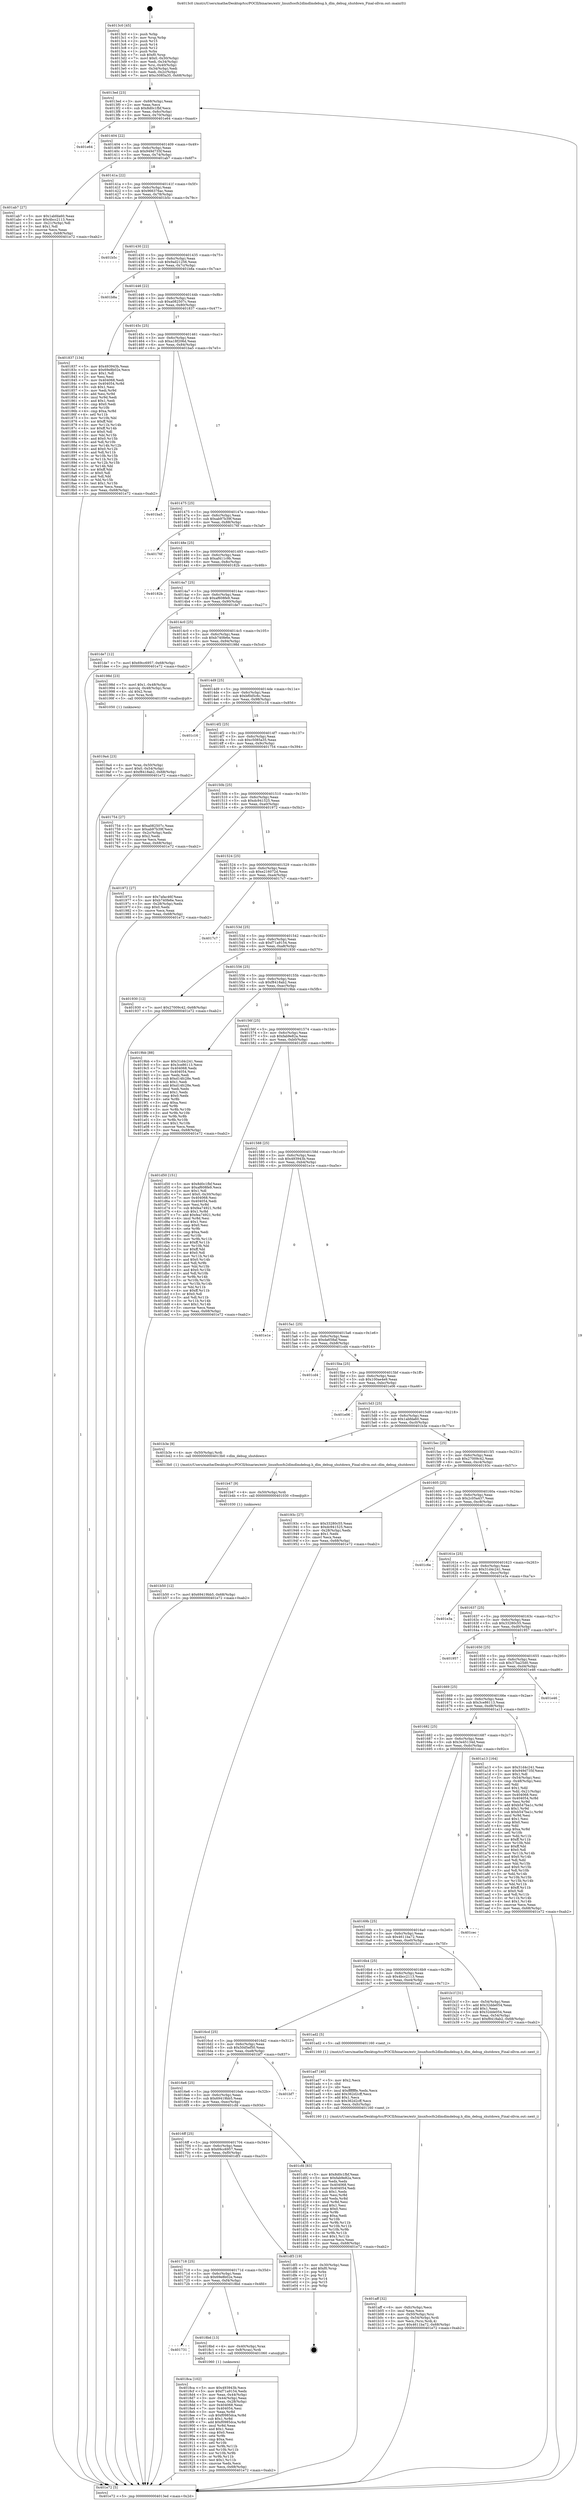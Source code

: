 digraph "0x4013c0" {
  label = "0x4013c0 (/mnt/c/Users/mathe/Desktop/tcc/POCII/binaries/extr_linuxfsocfs2dlmdlmdebug.h_dlm_debug_shutdown_Final-ollvm.out::main(0))"
  labelloc = "t"
  node[shape=record]

  Entry [label="",width=0.3,height=0.3,shape=circle,fillcolor=black,style=filled]
  "0x4013ed" [label="{
     0x4013ed [23]\l
     | [instrs]\l
     &nbsp;&nbsp;0x4013ed \<+3\>: mov -0x68(%rbp),%eax\l
     &nbsp;&nbsp;0x4013f0 \<+2\>: mov %eax,%ecx\l
     &nbsp;&nbsp;0x4013f2 \<+6\>: sub $0x8d0c1fbf,%ecx\l
     &nbsp;&nbsp;0x4013f8 \<+3\>: mov %eax,-0x6c(%rbp)\l
     &nbsp;&nbsp;0x4013fb \<+3\>: mov %ecx,-0x70(%rbp)\l
     &nbsp;&nbsp;0x4013fe \<+6\>: je 0000000000401e64 \<main+0xaa4\>\l
  }"]
  "0x401e64" [label="{
     0x401e64\l
  }", style=dashed]
  "0x401404" [label="{
     0x401404 [22]\l
     | [instrs]\l
     &nbsp;&nbsp;0x401404 \<+5\>: jmp 0000000000401409 \<main+0x49\>\l
     &nbsp;&nbsp;0x401409 \<+3\>: mov -0x6c(%rbp),%eax\l
     &nbsp;&nbsp;0x40140c \<+5\>: sub $0x949d735f,%eax\l
     &nbsp;&nbsp;0x401411 \<+3\>: mov %eax,-0x74(%rbp)\l
     &nbsp;&nbsp;0x401414 \<+6\>: je 0000000000401ab7 \<main+0x6f7\>\l
  }"]
  Exit [label="",width=0.3,height=0.3,shape=circle,fillcolor=black,style=filled,peripheries=2]
  "0x401ab7" [label="{
     0x401ab7 [27]\l
     | [instrs]\l
     &nbsp;&nbsp;0x401ab7 \<+5\>: mov $0x1abfda60,%eax\l
     &nbsp;&nbsp;0x401abc \<+5\>: mov $0x4bcc2113,%ecx\l
     &nbsp;&nbsp;0x401ac1 \<+3\>: mov -0x21(%rbp),%dl\l
     &nbsp;&nbsp;0x401ac4 \<+3\>: test $0x1,%dl\l
     &nbsp;&nbsp;0x401ac7 \<+3\>: cmovne %ecx,%eax\l
     &nbsp;&nbsp;0x401aca \<+3\>: mov %eax,-0x68(%rbp)\l
     &nbsp;&nbsp;0x401acd \<+5\>: jmp 0000000000401e72 \<main+0xab2\>\l
  }"]
  "0x40141a" [label="{
     0x40141a [22]\l
     | [instrs]\l
     &nbsp;&nbsp;0x40141a \<+5\>: jmp 000000000040141f \<main+0x5f\>\l
     &nbsp;&nbsp;0x40141f \<+3\>: mov -0x6c(%rbp),%eax\l
     &nbsp;&nbsp;0x401422 \<+5\>: sub $0x966376ac,%eax\l
     &nbsp;&nbsp;0x401427 \<+3\>: mov %eax,-0x78(%rbp)\l
     &nbsp;&nbsp;0x40142a \<+6\>: je 0000000000401b5c \<main+0x79c\>\l
  }"]
  "0x401b50" [label="{
     0x401b50 [12]\l
     | [instrs]\l
     &nbsp;&nbsp;0x401b50 \<+7\>: movl $0x69419bb5,-0x68(%rbp)\l
     &nbsp;&nbsp;0x401b57 \<+5\>: jmp 0000000000401e72 \<main+0xab2\>\l
  }"]
  "0x401b5c" [label="{
     0x401b5c\l
  }", style=dashed]
  "0x401430" [label="{
     0x401430 [22]\l
     | [instrs]\l
     &nbsp;&nbsp;0x401430 \<+5\>: jmp 0000000000401435 \<main+0x75\>\l
     &nbsp;&nbsp;0x401435 \<+3\>: mov -0x6c(%rbp),%eax\l
     &nbsp;&nbsp;0x401438 \<+5\>: sub $0x9ad21256,%eax\l
     &nbsp;&nbsp;0x40143d \<+3\>: mov %eax,-0x7c(%rbp)\l
     &nbsp;&nbsp;0x401440 \<+6\>: je 0000000000401b8a \<main+0x7ca\>\l
  }"]
  "0x401b47" [label="{
     0x401b47 [9]\l
     | [instrs]\l
     &nbsp;&nbsp;0x401b47 \<+4\>: mov -0x50(%rbp),%rdi\l
     &nbsp;&nbsp;0x401b4b \<+5\>: call 0000000000401030 \<free@plt\>\l
     | [calls]\l
     &nbsp;&nbsp;0x401030 \{1\} (unknown)\l
  }"]
  "0x401b8a" [label="{
     0x401b8a\l
  }", style=dashed]
  "0x401446" [label="{
     0x401446 [22]\l
     | [instrs]\l
     &nbsp;&nbsp;0x401446 \<+5\>: jmp 000000000040144b \<main+0x8b\>\l
     &nbsp;&nbsp;0x40144b \<+3\>: mov -0x6c(%rbp),%eax\l
     &nbsp;&nbsp;0x40144e \<+5\>: sub $0xa082507c,%eax\l
     &nbsp;&nbsp;0x401453 \<+3\>: mov %eax,-0x80(%rbp)\l
     &nbsp;&nbsp;0x401456 \<+6\>: je 0000000000401837 \<main+0x477\>\l
  }"]
  "0x401aff" [label="{
     0x401aff [32]\l
     | [instrs]\l
     &nbsp;&nbsp;0x401aff \<+6\>: mov -0xfc(%rbp),%ecx\l
     &nbsp;&nbsp;0x401b05 \<+3\>: imul %eax,%ecx\l
     &nbsp;&nbsp;0x401b08 \<+4\>: mov -0x50(%rbp),%rsi\l
     &nbsp;&nbsp;0x401b0c \<+4\>: movslq -0x54(%rbp),%rdi\l
     &nbsp;&nbsp;0x401b10 \<+3\>: mov %ecx,(%rsi,%rdi,4)\l
     &nbsp;&nbsp;0x401b13 \<+7\>: movl $0x4611ba72,-0x68(%rbp)\l
     &nbsp;&nbsp;0x401b1a \<+5\>: jmp 0000000000401e72 \<main+0xab2\>\l
  }"]
  "0x401837" [label="{
     0x401837 [134]\l
     | [instrs]\l
     &nbsp;&nbsp;0x401837 \<+5\>: mov $0x493943b,%eax\l
     &nbsp;&nbsp;0x40183c \<+5\>: mov $0x69e8b02e,%ecx\l
     &nbsp;&nbsp;0x401841 \<+2\>: mov $0x1,%dl\l
     &nbsp;&nbsp;0x401843 \<+2\>: xor %esi,%esi\l
     &nbsp;&nbsp;0x401845 \<+7\>: mov 0x404068,%edi\l
     &nbsp;&nbsp;0x40184c \<+8\>: mov 0x404054,%r8d\l
     &nbsp;&nbsp;0x401854 \<+3\>: sub $0x1,%esi\l
     &nbsp;&nbsp;0x401857 \<+3\>: mov %edi,%r9d\l
     &nbsp;&nbsp;0x40185a \<+3\>: add %esi,%r9d\l
     &nbsp;&nbsp;0x40185d \<+4\>: imul %r9d,%edi\l
     &nbsp;&nbsp;0x401861 \<+3\>: and $0x1,%edi\l
     &nbsp;&nbsp;0x401864 \<+3\>: cmp $0x0,%edi\l
     &nbsp;&nbsp;0x401867 \<+4\>: sete %r10b\l
     &nbsp;&nbsp;0x40186b \<+4\>: cmp $0xa,%r8d\l
     &nbsp;&nbsp;0x40186f \<+4\>: setl %r11b\l
     &nbsp;&nbsp;0x401873 \<+3\>: mov %r10b,%bl\l
     &nbsp;&nbsp;0x401876 \<+3\>: xor $0xff,%bl\l
     &nbsp;&nbsp;0x401879 \<+3\>: mov %r11b,%r14b\l
     &nbsp;&nbsp;0x40187c \<+4\>: xor $0xff,%r14b\l
     &nbsp;&nbsp;0x401880 \<+3\>: xor $0x0,%dl\l
     &nbsp;&nbsp;0x401883 \<+3\>: mov %bl,%r15b\l
     &nbsp;&nbsp;0x401886 \<+4\>: and $0x0,%r15b\l
     &nbsp;&nbsp;0x40188a \<+3\>: and %dl,%r10b\l
     &nbsp;&nbsp;0x40188d \<+3\>: mov %r14b,%r12b\l
     &nbsp;&nbsp;0x401890 \<+4\>: and $0x0,%r12b\l
     &nbsp;&nbsp;0x401894 \<+3\>: and %dl,%r11b\l
     &nbsp;&nbsp;0x401897 \<+3\>: or %r10b,%r15b\l
     &nbsp;&nbsp;0x40189a \<+3\>: or %r11b,%r12b\l
     &nbsp;&nbsp;0x40189d \<+3\>: xor %r12b,%r15b\l
     &nbsp;&nbsp;0x4018a0 \<+3\>: or %r14b,%bl\l
     &nbsp;&nbsp;0x4018a3 \<+3\>: xor $0xff,%bl\l
     &nbsp;&nbsp;0x4018a6 \<+3\>: or $0x0,%dl\l
     &nbsp;&nbsp;0x4018a9 \<+2\>: and %dl,%bl\l
     &nbsp;&nbsp;0x4018ab \<+3\>: or %bl,%r15b\l
     &nbsp;&nbsp;0x4018ae \<+4\>: test $0x1,%r15b\l
     &nbsp;&nbsp;0x4018b2 \<+3\>: cmovne %ecx,%eax\l
     &nbsp;&nbsp;0x4018b5 \<+3\>: mov %eax,-0x68(%rbp)\l
     &nbsp;&nbsp;0x4018b8 \<+5\>: jmp 0000000000401e72 \<main+0xab2\>\l
  }"]
  "0x40145c" [label="{
     0x40145c [25]\l
     | [instrs]\l
     &nbsp;&nbsp;0x40145c \<+5\>: jmp 0000000000401461 \<main+0xa1\>\l
     &nbsp;&nbsp;0x401461 \<+3\>: mov -0x6c(%rbp),%eax\l
     &nbsp;&nbsp;0x401464 \<+5\>: sub $0xa18f206d,%eax\l
     &nbsp;&nbsp;0x401469 \<+6\>: mov %eax,-0x84(%rbp)\l
     &nbsp;&nbsp;0x40146f \<+6\>: je 0000000000401ba5 \<main+0x7e5\>\l
  }"]
  "0x401ad7" [label="{
     0x401ad7 [40]\l
     | [instrs]\l
     &nbsp;&nbsp;0x401ad7 \<+5\>: mov $0x2,%ecx\l
     &nbsp;&nbsp;0x401adc \<+1\>: cltd\l
     &nbsp;&nbsp;0x401add \<+2\>: idiv %ecx\l
     &nbsp;&nbsp;0x401adf \<+6\>: imul $0xfffffffe,%edx,%ecx\l
     &nbsp;&nbsp;0x401ae5 \<+6\>: add $0x362d2cff,%ecx\l
     &nbsp;&nbsp;0x401aeb \<+3\>: add $0x1,%ecx\l
     &nbsp;&nbsp;0x401aee \<+6\>: sub $0x362d2cff,%ecx\l
     &nbsp;&nbsp;0x401af4 \<+6\>: mov %ecx,-0xfc(%rbp)\l
     &nbsp;&nbsp;0x401afa \<+5\>: call 0000000000401160 \<next_i\>\l
     | [calls]\l
     &nbsp;&nbsp;0x401160 \{1\} (/mnt/c/Users/mathe/Desktop/tcc/POCII/binaries/extr_linuxfsocfs2dlmdlmdebug.h_dlm_debug_shutdown_Final-ollvm.out::next_i)\l
  }"]
  "0x401ba5" [label="{
     0x401ba5\l
  }", style=dashed]
  "0x401475" [label="{
     0x401475 [25]\l
     | [instrs]\l
     &nbsp;&nbsp;0x401475 \<+5\>: jmp 000000000040147a \<main+0xba\>\l
     &nbsp;&nbsp;0x40147a \<+3\>: mov -0x6c(%rbp),%eax\l
     &nbsp;&nbsp;0x40147d \<+5\>: sub $0xab97b39f,%eax\l
     &nbsp;&nbsp;0x401482 \<+6\>: mov %eax,-0x88(%rbp)\l
     &nbsp;&nbsp;0x401488 \<+6\>: je 000000000040176f \<main+0x3af\>\l
  }"]
  "0x4019a4" [label="{
     0x4019a4 [23]\l
     | [instrs]\l
     &nbsp;&nbsp;0x4019a4 \<+4\>: mov %rax,-0x50(%rbp)\l
     &nbsp;&nbsp;0x4019a8 \<+7\>: movl $0x0,-0x54(%rbp)\l
     &nbsp;&nbsp;0x4019af \<+7\>: movl $0xf8418ab2,-0x68(%rbp)\l
     &nbsp;&nbsp;0x4019b6 \<+5\>: jmp 0000000000401e72 \<main+0xab2\>\l
  }"]
  "0x40176f" [label="{
     0x40176f\l
  }", style=dashed]
  "0x40148e" [label="{
     0x40148e [25]\l
     | [instrs]\l
     &nbsp;&nbsp;0x40148e \<+5\>: jmp 0000000000401493 \<main+0xd3\>\l
     &nbsp;&nbsp;0x401493 \<+3\>: mov -0x6c(%rbp),%eax\l
     &nbsp;&nbsp;0x401496 \<+5\>: sub $0xaf411c9b,%eax\l
     &nbsp;&nbsp;0x40149b \<+6\>: mov %eax,-0x8c(%rbp)\l
     &nbsp;&nbsp;0x4014a1 \<+6\>: je 000000000040182b \<main+0x46b\>\l
  }"]
  "0x4018ca" [label="{
     0x4018ca [102]\l
     | [instrs]\l
     &nbsp;&nbsp;0x4018ca \<+5\>: mov $0x493943b,%ecx\l
     &nbsp;&nbsp;0x4018cf \<+5\>: mov $0xf71a9154,%edx\l
     &nbsp;&nbsp;0x4018d4 \<+3\>: mov %eax,-0x44(%rbp)\l
     &nbsp;&nbsp;0x4018d7 \<+3\>: mov -0x44(%rbp),%eax\l
     &nbsp;&nbsp;0x4018da \<+3\>: mov %eax,-0x28(%rbp)\l
     &nbsp;&nbsp;0x4018dd \<+7\>: mov 0x404068,%eax\l
     &nbsp;&nbsp;0x4018e4 \<+7\>: mov 0x404054,%esi\l
     &nbsp;&nbsp;0x4018eb \<+3\>: mov %eax,%r8d\l
     &nbsp;&nbsp;0x4018ee \<+7\>: sub $0xf0985dca,%r8d\l
     &nbsp;&nbsp;0x4018f5 \<+4\>: sub $0x1,%r8d\l
     &nbsp;&nbsp;0x4018f9 \<+7\>: add $0xf0985dca,%r8d\l
     &nbsp;&nbsp;0x401900 \<+4\>: imul %r8d,%eax\l
     &nbsp;&nbsp;0x401904 \<+3\>: and $0x1,%eax\l
     &nbsp;&nbsp;0x401907 \<+3\>: cmp $0x0,%eax\l
     &nbsp;&nbsp;0x40190a \<+4\>: sete %r9b\l
     &nbsp;&nbsp;0x40190e \<+3\>: cmp $0xa,%esi\l
     &nbsp;&nbsp;0x401911 \<+4\>: setl %r10b\l
     &nbsp;&nbsp;0x401915 \<+3\>: mov %r9b,%r11b\l
     &nbsp;&nbsp;0x401918 \<+3\>: and %r10b,%r11b\l
     &nbsp;&nbsp;0x40191b \<+3\>: xor %r10b,%r9b\l
     &nbsp;&nbsp;0x40191e \<+3\>: or %r9b,%r11b\l
     &nbsp;&nbsp;0x401921 \<+4\>: test $0x1,%r11b\l
     &nbsp;&nbsp;0x401925 \<+3\>: cmovne %edx,%ecx\l
     &nbsp;&nbsp;0x401928 \<+3\>: mov %ecx,-0x68(%rbp)\l
     &nbsp;&nbsp;0x40192b \<+5\>: jmp 0000000000401e72 \<main+0xab2\>\l
  }"]
  "0x40182b" [label="{
     0x40182b\l
  }", style=dashed]
  "0x4014a7" [label="{
     0x4014a7 [25]\l
     | [instrs]\l
     &nbsp;&nbsp;0x4014a7 \<+5\>: jmp 00000000004014ac \<main+0xec\>\l
     &nbsp;&nbsp;0x4014ac \<+3\>: mov -0x6c(%rbp),%eax\l
     &nbsp;&nbsp;0x4014af \<+5\>: sub $0xaf608fe9,%eax\l
     &nbsp;&nbsp;0x4014b4 \<+6\>: mov %eax,-0x90(%rbp)\l
     &nbsp;&nbsp;0x4014ba \<+6\>: je 0000000000401de7 \<main+0xa27\>\l
  }"]
  "0x401731" [label="{
     0x401731\l
  }", style=dashed]
  "0x401de7" [label="{
     0x401de7 [12]\l
     | [instrs]\l
     &nbsp;&nbsp;0x401de7 \<+7\>: movl $0x69cc6957,-0x68(%rbp)\l
     &nbsp;&nbsp;0x401dee \<+5\>: jmp 0000000000401e72 \<main+0xab2\>\l
  }"]
  "0x4014c0" [label="{
     0x4014c0 [25]\l
     | [instrs]\l
     &nbsp;&nbsp;0x4014c0 \<+5\>: jmp 00000000004014c5 \<main+0x105\>\l
     &nbsp;&nbsp;0x4014c5 \<+3\>: mov -0x6c(%rbp),%eax\l
     &nbsp;&nbsp;0x4014c8 \<+5\>: sub $0xb740fe6e,%eax\l
     &nbsp;&nbsp;0x4014cd \<+6\>: mov %eax,-0x94(%rbp)\l
     &nbsp;&nbsp;0x4014d3 \<+6\>: je 000000000040198d \<main+0x5cd\>\l
  }"]
  "0x4018bd" [label="{
     0x4018bd [13]\l
     | [instrs]\l
     &nbsp;&nbsp;0x4018bd \<+4\>: mov -0x40(%rbp),%rax\l
     &nbsp;&nbsp;0x4018c1 \<+4\>: mov 0x8(%rax),%rdi\l
     &nbsp;&nbsp;0x4018c5 \<+5\>: call 0000000000401060 \<atoi@plt\>\l
     | [calls]\l
     &nbsp;&nbsp;0x401060 \{1\} (unknown)\l
  }"]
  "0x40198d" [label="{
     0x40198d [23]\l
     | [instrs]\l
     &nbsp;&nbsp;0x40198d \<+7\>: movl $0x1,-0x48(%rbp)\l
     &nbsp;&nbsp;0x401994 \<+4\>: movslq -0x48(%rbp),%rax\l
     &nbsp;&nbsp;0x401998 \<+4\>: shl $0x2,%rax\l
     &nbsp;&nbsp;0x40199c \<+3\>: mov %rax,%rdi\l
     &nbsp;&nbsp;0x40199f \<+5\>: call 0000000000401050 \<malloc@plt\>\l
     | [calls]\l
     &nbsp;&nbsp;0x401050 \{1\} (unknown)\l
  }"]
  "0x4014d9" [label="{
     0x4014d9 [25]\l
     | [instrs]\l
     &nbsp;&nbsp;0x4014d9 \<+5\>: jmp 00000000004014de \<main+0x11e\>\l
     &nbsp;&nbsp;0x4014de \<+3\>: mov -0x6c(%rbp),%eax\l
     &nbsp;&nbsp;0x4014e1 \<+5\>: sub $0xbf0d5c6c,%eax\l
     &nbsp;&nbsp;0x4014e6 \<+6\>: mov %eax,-0x98(%rbp)\l
     &nbsp;&nbsp;0x4014ec \<+6\>: je 0000000000401c16 \<main+0x856\>\l
  }"]
  "0x401718" [label="{
     0x401718 [25]\l
     | [instrs]\l
     &nbsp;&nbsp;0x401718 \<+5\>: jmp 000000000040171d \<main+0x35d\>\l
     &nbsp;&nbsp;0x40171d \<+3\>: mov -0x6c(%rbp),%eax\l
     &nbsp;&nbsp;0x401720 \<+5\>: sub $0x69e8b02e,%eax\l
     &nbsp;&nbsp;0x401725 \<+6\>: mov %eax,-0xf4(%rbp)\l
     &nbsp;&nbsp;0x40172b \<+6\>: je 00000000004018bd \<main+0x4fd\>\l
  }"]
  "0x401c16" [label="{
     0x401c16\l
  }", style=dashed]
  "0x4014f2" [label="{
     0x4014f2 [25]\l
     | [instrs]\l
     &nbsp;&nbsp;0x4014f2 \<+5\>: jmp 00000000004014f7 \<main+0x137\>\l
     &nbsp;&nbsp;0x4014f7 \<+3\>: mov -0x6c(%rbp),%eax\l
     &nbsp;&nbsp;0x4014fa \<+5\>: sub $0xc5085a35,%eax\l
     &nbsp;&nbsp;0x4014ff \<+6\>: mov %eax,-0x9c(%rbp)\l
     &nbsp;&nbsp;0x401505 \<+6\>: je 0000000000401754 \<main+0x394\>\l
  }"]
  "0x401df3" [label="{
     0x401df3 [19]\l
     | [instrs]\l
     &nbsp;&nbsp;0x401df3 \<+3\>: mov -0x30(%rbp),%eax\l
     &nbsp;&nbsp;0x401df6 \<+7\>: add $0xf0,%rsp\l
     &nbsp;&nbsp;0x401dfd \<+1\>: pop %rbx\l
     &nbsp;&nbsp;0x401dfe \<+2\>: pop %r12\l
     &nbsp;&nbsp;0x401e00 \<+2\>: pop %r14\l
     &nbsp;&nbsp;0x401e02 \<+2\>: pop %r15\l
     &nbsp;&nbsp;0x401e04 \<+1\>: pop %rbp\l
     &nbsp;&nbsp;0x401e05 \<+1\>: ret\l
  }"]
  "0x401754" [label="{
     0x401754 [27]\l
     | [instrs]\l
     &nbsp;&nbsp;0x401754 \<+5\>: mov $0xa082507c,%eax\l
     &nbsp;&nbsp;0x401759 \<+5\>: mov $0xab97b39f,%ecx\l
     &nbsp;&nbsp;0x40175e \<+3\>: mov -0x2c(%rbp),%edx\l
     &nbsp;&nbsp;0x401761 \<+3\>: cmp $0x2,%edx\l
     &nbsp;&nbsp;0x401764 \<+3\>: cmovne %ecx,%eax\l
     &nbsp;&nbsp;0x401767 \<+3\>: mov %eax,-0x68(%rbp)\l
     &nbsp;&nbsp;0x40176a \<+5\>: jmp 0000000000401e72 \<main+0xab2\>\l
  }"]
  "0x40150b" [label="{
     0x40150b [25]\l
     | [instrs]\l
     &nbsp;&nbsp;0x40150b \<+5\>: jmp 0000000000401510 \<main+0x150\>\l
     &nbsp;&nbsp;0x401510 \<+3\>: mov -0x6c(%rbp),%eax\l
     &nbsp;&nbsp;0x401513 \<+5\>: sub $0xdc941525,%eax\l
     &nbsp;&nbsp;0x401518 \<+6\>: mov %eax,-0xa0(%rbp)\l
     &nbsp;&nbsp;0x40151e \<+6\>: je 0000000000401972 \<main+0x5b2\>\l
  }"]
  "0x401e72" [label="{
     0x401e72 [5]\l
     | [instrs]\l
     &nbsp;&nbsp;0x401e72 \<+5\>: jmp 00000000004013ed \<main+0x2d\>\l
  }"]
  "0x4013c0" [label="{
     0x4013c0 [45]\l
     | [instrs]\l
     &nbsp;&nbsp;0x4013c0 \<+1\>: push %rbp\l
     &nbsp;&nbsp;0x4013c1 \<+3\>: mov %rsp,%rbp\l
     &nbsp;&nbsp;0x4013c4 \<+2\>: push %r15\l
     &nbsp;&nbsp;0x4013c6 \<+2\>: push %r14\l
     &nbsp;&nbsp;0x4013c8 \<+2\>: push %r12\l
     &nbsp;&nbsp;0x4013ca \<+1\>: push %rbx\l
     &nbsp;&nbsp;0x4013cb \<+7\>: sub $0xf0,%rsp\l
     &nbsp;&nbsp;0x4013d2 \<+7\>: movl $0x0,-0x30(%rbp)\l
     &nbsp;&nbsp;0x4013d9 \<+3\>: mov %edi,-0x34(%rbp)\l
     &nbsp;&nbsp;0x4013dc \<+4\>: mov %rsi,-0x40(%rbp)\l
     &nbsp;&nbsp;0x4013e0 \<+3\>: mov -0x34(%rbp),%edi\l
     &nbsp;&nbsp;0x4013e3 \<+3\>: mov %edi,-0x2c(%rbp)\l
     &nbsp;&nbsp;0x4013e6 \<+7\>: movl $0xc5085a35,-0x68(%rbp)\l
  }"]
  "0x4016ff" [label="{
     0x4016ff [25]\l
     | [instrs]\l
     &nbsp;&nbsp;0x4016ff \<+5\>: jmp 0000000000401704 \<main+0x344\>\l
     &nbsp;&nbsp;0x401704 \<+3\>: mov -0x6c(%rbp),%eax\l
     &nbsp;&nbsp;0x401707 \<+5\>: sub $0x69cc6957,%eax\l
     &nbsp;&nbsp;0x40170c \<+6\>: mov %eax,-0xf0(%rbp)\l
     &nbsp;&nbsp;0x401712 \<+6\>: je 0000000000401df3 \<main+0xa33\>\l
  }"]
  "0x401972" [label="{
     0x401972 [27]\l
     | [instrs]\l
     &nbsp;&nbsp;0x401972 \<+5\>: mov $0x7afac46f,%eax\l
     &nbsp;&nbsp;0x401977 \<+5\>: mov $0xb740fe6e,%ecx\l
     &nbsp;&nbsp;0x40197c \<+3\>: mov -0x28(%rbp),%edx\l
     &nbsp;&nbsp;0x40197f \<+3\>: cmp $0x0,%edx\l
     &nbsp;&nbsp;0x401982 \<+3\>: cmove %ecx,%eax\l
     &nbsp;&nbsp;0x401985 \<+3\>: mov %eax,-0x68(%rbp)\l
     &nbsp;&nbsp;0x401988 \<+5\>: jmp 0000000000401e72 \<main+0xab2\>\l
  }"]
  "0x401524" [label="{
     0x401524 [25]\l
     | [instrs]\l
     &nbsp;&nbsp;0x401524 \<+5\>: jmp 0000000000401529 \<main+0x169\>\l
     &nbsp;&nbsp;0x401529 \<+3\>: mov -0x6c(%rbp),%eax\l
     &nbsp;&nbsp;0x40152c \<+5\>: sub $0xe216072d,%eax\l
     &nbsp;&nbsp;0x401531 \<+6\>: mov %eax,-0xa4(%rbp)\l
     &nbsp;&nbsp;0x401537 \<+6\>: je 00000000004017c7 \<main+0x407\>\l
  }"]
  "0x401cfd" [label="{
     0x401cfd [83]\l
     | [instrs]\l
     &nbsp;&nbsp;0x401cfd \<+5\>: mov $0x8d0c1fbf,%eax\l
     &nbsp;&nbsp;0x401d02 \<+5\>: mov $0xfab9e82a,%ecx\l
     &nbsp;&nbsp;0x401d07 \<+2\>: xor %edx,%edx\l
     &nbsp;&nbsp;0x401d09 \<+7\>: mov 0x404068,%esi\l
     &nbsp;&nbsp;0x401d10 \<+7\>: mov 0x404054,%edi\l
     &nbsp;&nbsp;0x401d17 \<+3\>: sub $0x1,%edx\l
     &nbsp;&nbsp;0x401d1a \<+3\>: mov %esi,%r8d\l
     &nbsp;&nbsp;0x401d1d \<+3\>: add %edx,%r8d\l
     &nbsp;&nbsp;0x401d20 \<+4\>: imul %r8d,%esi\l
     &nbsp;&nbsp;0x401d24 \<+3\>: and $0x1,%esi\l
     &nbsp;&nbsp;0x401d27 \<+3\>: cmp $0x0,%esi\l
     &nbsp;&nbsp;0x401d2a \<+4\>: sete %r9b\l
     &nbsp;&nbsp;0x401d2e \<+3\>: cmp $0xa,%edi\l
     &nbsp;&nbsp;0x401d31 \<+4\>: setl %r10b\l
     &nbsp;&nbsp;0x401d35 \<+3\>: mov %r9b,%r11b\l
     &nbsp;&nbsp;0x401d38 \<+3\>: and %r10b,%r11b\l
     &nbsp;&nbsp;0x401d3b \<+3\>: xor %r10b,%r9b\l
     &nbsp;&nbsp;0x401d3e \<+3\>: or %r9b,%r11b\l
     &nbsp;&nbsp;0x401d41 \<+4\>: test $0x1,%r11b\l
     &nbsp;&nbsp;0x401d45 \<+3\>: cmovne %ecx,%eax\l
     &nbsp;&nbsp;0x401d48 \<+3\>: mov %eax,-0x68(%rbp)\l
     &nbsp;&nbsp;0x401d4b \<+5\>: jmp 0000000000401e72 \<main+0xab2\>\l
  }"]
  "0x4017c7" [label="{
     0x4017c7\l
  }", style=dashed]
  "0x40153d" [label="{
     0x40153d [25]\l
     | [instrs]\l
     &nbsp;&nbsp;0x40153d \<+5\>: jmp 0000000000401542 \<main+0x182\>\l
     &nbsp;&nbsp;0x401542 \<+3\>: mov -0x6c(%rbp),%eax\l
     &nbsp;&nbsp;0x401545 \<+5\>: sub $0xf71a9154,%eax\l
     &nbsp;&nbsp;0x40154a \<+6\>: mov %eax,-0xa8(%rbp)\l
     &nbsp;&nbsp;0x401550 \<+6\>: je 0000000000401930 \<main+0x570\>\l
  }"]
  "0x4016e6" [label="{
     0x4016e6 [25]\l
     | [instrs]\l
     &nbsp;&nbsp;0x4016e6 \<+5\>: jmp 00000000004016eb \<main+0x32b\>\l
     &nbsp;&nbsp;0x4016eb \<+3\>: mov -0x6c(%rbp),%eax\l
     &nbsp;&nbsp;0x4016ee \<+5\>: sub $0x69419bb5,%eax\l
     &nbsp;&nbsp;0x4016f3 \<+6\>: mov %eax,-0xec(%rbp)\l
     &nbsp;&nbsp;0x4016f9 \<+6\>: je 0000000000401cfd \<main+0x93d\>\l
  }"]
  "0x401930" [label="{
     0x401930 [12]\l
     | [instrs]\l
     &nbsp;&nbsp;0x401930 \<+7\>: movl $0x27009c42,-0x68(%rbp)\l
     &nbsp;&nbsp;0x401937 \<+5\>: jmp 0000000000401e72 \<main+0xab2\>\l
  }"]
  "0x401556" [label="{
     0x401556 [25]\l
     | [instrs]\l
     &nbsp;&nbsp;0x401556 \<+5\>: jmp 000000000040155b \<main+0x19b\>\l
     &nbsp;&nbsp;0x40155b \<+3\>: mov -0x6c(%rbp),%eax\l
     &nbsp;&nbsp;0x40155e \<+5\>: sub $0xf8418ab2,%eax\l
     &nbsp;&nbsp;0x401563 \<+6\>: mov %eax,-0xac(%rbp)\l
     &nbsp;&nbsp;0x401569 \<+6\>: je 00000000004019bb \<main+0x5fb\>\l
  }"]
  "0x401bf7" [label="{
     0x401bf7\l
  }", style=dashed]
  "0x4019bb" [label="{
     0x4019bb [88]\l
     | [instrs]\l
     &nbsp;&nbsp;0x4019bb \<+5\>: mov $0x31d4c241,%eax\l
     &nbsp;&nbsp;0x4019c0 \<+5\>: mov $0x3ce86113,%ecx\l
     &nbsp;&nbsp;0x4019c5 \<+7\>: mov 0x404068,%edx\l
     &nbsp;&nbsp;0x4019cc \<+7\>: mov 0x404054,%esi\l
     &nbsp;&nbsp;0x4019d3 \<+2\>: mov %edx,%edi\l
     &nbsp;&nbsp;0x4019d5 \<+6\>: sub $0xd14fc28e,%edi\l
     &nbsp;&nbsp;0x4019db \<+3\>: sub $0x1,%edi\l
     &nbsp;&nbsp;0x4019de \<+6\>: add $0xd14fc28e,%edi\l
     &nbsp;&nbsp;0x4019e4 \<+3\>: imul %edi,%edx\l
     &nbsp;&nbsp;0x4019e7 \<+3\>: and $0x1,%edx\l
     &nbsp;&nbsp;0x4019ea \<+3\>: cmp $0x0,%edx\l
     &nbsp;&nbsp;0x4019ed \<+4\>: sete %r8b\l
     &nbsp;&nbsp;0x4019f1 \<+3\>: cmp $0xa,%esi\l
     &nbsp;&nbsp;0x4019f4 \<+4\>: setl %r9b\l
     &nbsp;&nbsp;0x4019f8 \<+3\>: mov %r8b,%r10b\l
     &nbsp;&nbsp;0x4019fb \<+3\>: and %r9b,%r10b\l
     &nbsp;&nbsp;0x4019fe \<+3\>: xor %r9b,%r8b\l
     &nbsp;&nbsp;0x401a01 \<+3\>: or %r8b,%r10b\l
     &nbsp;&nbsp;0x401a04 \<+4\>: test $0x1,%r10b\l
     &nbsp;&nbsp;0x401a08 \<+3\>: cmovne %ecx,%eax\l
     &nbsp;&nbsp;0x401a0b \<+3\>: mov %eax,-0x68(%rbp)\l
     &nbsp;&nbsp;0x401a0e \<+5\>: jmp 0000000000401e72 \<main+0xab2\>\l
  }"]
  "0x40156f" [label="{
     0x40156f [25]\l
     | [instrs]\l
     &nbsp;&nbsp;0x40156f \<+5\>: jmp 0000000000401574 \<main+0x1b4\>\l
     &nbsp;&nbsp;0x401574 \<+3\>: mov -0x6c(%rbp),%eax\l
     &nbsp;&nbsp;0x401577 \<+5\>: sub $0xfab9e82a,%eax\l
     &nbsp;&nbsp;0x40157c \<+6\>: mov %eax,-0xb0(%rbp)\l
     &nbsp;&nbsp;0x401582 \<+6\>: je 0000000000401d50 \<main+0x990\>\l
  }"]
  "0x4016cd" [label="{
     0x4016cd [25]\l
     | [instrs]\l
     &nbsp;&nbsp;0x4016cd \<+5\>: jmp 00000000004016d2 \<main+0x312\>\l
     &nbsp;&nbsp;0x4016d2 \<+3\>: mov -0x6c(%rbp),%eax\l
     &nbsp;&nbsp;0x4016d5 \<+5\>: sub $0x50d5ef50,%eax\l
     &nbsp;&nbsp;0x4016da \<+6\>: mov %eax,-0xe8(%rbp)\l
     &nbsp;&nbsp;0x4016e0 \<+6\>: je 0000000000401bf7 \<main+0x837\>\l
  }"]
  "0x401d50" [label="{
     0x401d50 [151]\l
     | [instrs]\l
     &nbsp;&nbsp;0x401d50 \<+5\>: mov $0x8d0c1fbf,%eax\l
     &nbsp;&nbsp;0x401d55 \<+5\>: mov $0xaf608fe9,%ecx\l
     &nbsp;&nbsp;0x401d5a \<+2\>: mov $0x1,%dl\l
     &nbsp;&nbsp;0x401d5c \<+7\>: movl $0x0,-0x30(%rbp)\l
     &nbsp;&nbsp;0x401d63 \<+7\>: mov 0x404068,%esi\l
     &nbsp;&nbsp;0x401d6a \<+7\>: mov 0x404054,%edi\l
     &nbsp;&nbsp;0x401d71 \<+3\>: mov %esi,%r8d\l
     &nbsp;&nbsp;0x401d74 \<+7\>: sub $0xfea74921,%r8d\l
     &nbsp;&nbsp;0x401d7b \<+4\>: sub $0x1,%r8d\l
     &nbsp;&nbsp;0x401d7f \<+7\>: add $0xfea74921,%r8d\l
     &nbsp;&nbsp;0x401d86 \<+4\>: imul %r8d,%esi\l
     &nbsp;&nbsp;0x401d8a \<+3\>: and $0x1,%esi\l
     &nbsp;&nbsp;0x401d8d \<+3\>: cmp $0x0,%esi\l
     &nbsp;&nbsp;0x401d90 \<+4\>: sete %r9b\l
     &nbsp;&nbsp;0x401d94 \<+3\>: cmp $0xa,%edi\l
     &nbsp;&nbsp;0x401d97 \<+4\>: setl %r10b\l
     &nbsp;&nbsp;0x401d9b \<+3\>: mov %r9b,%r11b\l
     &nbsp;&nbsp;0x401d9e \<+4\>: xor $0xff,%r11b\l
     &nbsp;&nbsp;0x401da2 \<+3\>: mov %r10b,%bl\l
     &nbsp;&nbsp;0x401da5 \<+3\>: xor $0xff,%bl\l
     &nbsp;&nbsp;0x401da8 \<+3\>: xor $0x0,%dl\l
     &nbsp;&nbsp;0x401dab \<+3\>: mov %r11b,%r14b\l
     &nbsp;&nbsp;0x401dae \<+4\>: and $0x0,%r14b\l
     &nbsp;&nbsp;0x401db2 \<+3\>: and %dl,%r9b\l
     &nbsp;&nbsp;0x401db5 \<+3\>: mov %bl,%r15b\l
     &nbsp;&nbsp;0x401db8 \<+4\>: and $0x0,%r15b\l
     &nbsp;&nbsp;0x401dbc \<+3\>: and %dl,%r10b\l
     &nbsp;&nbsp;0x401dbf \<+3\>: or %r9b,%r14b\l
     &nbsp;&nbsp;0x401dc2 \<+3\>: or %r10b,%r15b\l
     &nbsp;&nbsp;0x401dc5 \<+3\>: xor %r15b,%r14b\l
     &nbsp;&nbsp;0x401dc8 \<+3\>: or %bl,%r11b\l
     &nbsp;&nbsp;0x401dcb \<+4\>: xor $0xff,%r11b\l
     &nbsp;&nbsp;0x401dcf \<+3\>: or $0x0,%dl\l
     &nbsp;&nbsp;0x401dd2 \<+3\>: and %dl,%r11b\l
     &nbsp;&nbsp;0x401dd5 \<+3\>: or %r11b,%r14b\l
     &nbsp;&nbsp;0x401dd8 \<+4\>: test $0x1,%r14b\l
     &nbsp;&nbsp;0x401ddc \<+3\>: cmovne %ecx,%eax\l
     &nbsp;&nbsp;0x401ddf \<+3\>: mov %eax,-0x68(%rbp)\l
     &nbsp;&nbsp;0x401de2 \<+5\>: jmp 0000000000401e72 \<main+0xab2\>\l
  }"]
  "0x401588" [label="{
     0x401588 [25]\l
     | [instrs]\l
     &nbsp;&nbsp;0x401588 \<+5\>: jmp 000000000040158d \<main+0x1cd\>\l
     &nbsp;&nbsp;0x40158d \<+3\>: mov -0x6c(%rbp),%eax\l
     &nbsp;&nbsp;0x401590 \<+5\>: sub $0x493943b,%eax\l
     &nbsp;&nbsp;0x401595 \<+6\>: mov %eax,-0xb4(%rbp)\l
     &nbsp;&nbsp;0x40159b \<+6\>: je 0000000000401e1e \<main+0xa5e\>\l
  }"]
  "0x401ad2" [label="{
     0x401ad2 [5]\l
     | [instrs]\l
     &nbsp;&nbsp;0x401ad2 \<+5\>: call 0000000000401160 \<next_i\>\l
     | [calls]\l
     &nbsp;&nbsp;0x401160 \{1\} (/mnt/c/Users/mathe/Desktop/tcc/POCII/binaries/extr_linuxfsocfs2dlmdlmdebug.h_dlm_debug_shutdown_Final-ollvm.out::next_i)\l
  }"]
  "0x401e1e" [label="{
     0x401e1e\l
  }", style=dashed]
  "0x4015a1" [label="{
     0x4015a1 [25]\l
     | [instrs]\l
     &nbsp;&nbsp;0x4015a1 \<+5\>: jmp 00000000004015a6 \<main+0x1e6\>\l
     &nbsp;&nbsp;0x4015a6 \<+3\>: mov -0x6c(%rbp),%eax\l
     &nbsp;&nbsp;0x4015a9 \<+5\>: sub $0xda658af,%eax\l
     &nbsp;&nbsp;0x4015ae \<+6\>: mov %eax,-0xb8(%rbp)\l
     &nbsp;&nbsp;0x4015b4 \<+6\>: je 0000000000401cd4 \<main+0x914\>\l
  }"]
  "0x4016b4" [label="{
     0x4016b4 [25]\l
     | [instrs]\l
     &nbsp;&nbsp;0x4016b4 \<+5\>: jmp 00000000004016b9 \<main+0x2f9\>\l
     &nbsp;&nbsp;0x4016b9 \<+3\>: mov -0x6c(%rbp),%eax\l
     &nbsp;&nbsp;0x4016bc \<+5\>: sub $0x4bcc2113,%eax\l
     &nbsp;&nbsp;0x4016c1 \<+6\>: mov %eax,-0xe4(%rbp)\l
     &nbsp;&nbsp;0x4016c7 \<+6\>: je 0000000000401ad2 \<main+0x712\>\l
  }"]
  "0x401cd4" [label="{
     0x401cd4\l
  }", style=dashed]
  "0x4015ba" [label="{
     0x4015ba [25]\l
     | [instrs]\l
     &nbsp;&nbsp;0x4015ba \<+5\>: jmp 00000000004015bf \<main+0x1ff\>\l
     &nbsp;&nbsp;0x4015bf \<+3\>: mov -0x6c(%rbp),%eax\l
     &nbsp;&nbsp;0x4015c2 \<+5\>: sub $0x100ae4e9,%eax\l
     &nbsp;&nbsp;0x4015c7 \<+6\>: mov %eax,-0xbc(%rbp)\l
     &nbsp;&nbsp;0x4015cd \<+6\>: je 0000000000401e06 \<main+0xa46\>\l
  }"]
  "0x401b1f" [label="{
     0x401b1f [31]\l
     | [instrs]\l
     &nbsp;&nbsp;0x401b1f \<+3\>: mov -0x54(%rbp),%eax\l
     &nbsp;&nbsp;0x401b22 \<+5\>: add $0x32dde054,%eax\l
     &nbsp;&nbsp;0x401b27 \<+3\>: add $0x1,%eax\l
     &nbsp;&nbsp;0x401b2a \<+5\>: sub $0x32dde054,%eax\l
     &nbsp;&nbsp;0x401b2f \<+3\>: mov %eax,-0x54(%rbp)\l
     &nbsp;&nbsp;0x401b32 \<+7\>: movl $0xf8418ab2,-0x68(%rbp)\l
     &nbsp;&nbsp;0x401b39 \<+5\>: jmp 0000000000401e72 \<main+0xab2\>\l
  }"]
  "0x401e06" [label="{
     0x401e06\l
  }", style=dashed]
  "0x4015d3" [label="{
     0x4015d3 [25]\l
     | [instrs]\l
     &nbsp;&nbsp;0x4015d3 \<+5\>: jmp 00000000004015d8 \<main+0x218\>\l
     &nbsp;&nbsp;0x4015d8 \<+3\>: mov -0x6c(%rbp),%eax\l
     &nbsp;&nbsp;0x4015db \<+5\>: sub $0x1abfda60,%eax\l
     &nbsp;&nbsp;0x4015e0 \<+6\>: mov %eax,-0xc0(%rbp)\l
     &nbsp;&nbsp;0x4015e6 \<+6\>: je 0000000000401b3e \<main+0x77e\>\l
  }"]
  "0x40169b" [label="{
     0x40169b [25]\l
     | [instrs]\l
     &nbsp;&nbsp;0x40169b \<+5\>: jmp 00000000004016a0 \<main+0x2e0\>\l
     &nbsp;&nbsp;0x4016a0 \<+3\>: mov -0x6c(%rbp),%eax\l
     &nbsp;&nbsp;0x4016a3 \<+5\>: sub $0x4611ba72,%eax\l
     &nbsp;&nbsp;0x4016a8 \<+6\>: mov %eax,-0xe0(%rbp)\l
     &nbsp;&nbsp;0x4016ae \<+6\>: je 0000000000401b1f \<main+0x75f\>\l
  }"]
  "0x401b3e" [label="{
     0x401b3e [9]\l
     | [instrs]\l
     &nbsp;&nbsp;0x401b3e \<+4\>: mov -0x50(%rbp),%rdi\l
     &nbsp;&nbsp;0x401b42 \<+5\>: call 00000000004013b0 \<dlm_debug_shutdown\>\l
     | [calls]\l
     &nbsp;&nbsp;0x4013b0 \{1\} (/mnt/c/Users/mathe/Desktop/tcc/POCII/binaries/extr_linuxfsocfs2dlmdlmdebug.h_dlm_debug_shutdown_Final-ollvm.out::dlm_debug_shutdown)\l
  }"]
  "0x4015ec" [label="{
     0x4015ec [25]\l
     | [instrs]\l
     &nbsp;&nbsp;0x4015ec \<+5\>: jmp 00000000004015f1 \<main+0x231\>\l
     &nbsp;&nbsp;0x4015f1 \<+3\>: mov -0x6c(%rbp),%eax\l
     &nbsp;&nbsp;0x4015f4 \<+5\>: sub $0x27009c42,%eax\l
     &nbsp;&nbsp;0x4015f9 \<+6\>: mov %eax,-0xc4(%rbp)\l
     &nbsp;&nbsp;0x4015ff \<+6\>: je 000000000040193c \<main+0x57c\>\l
  }"]
  "0x401cec" [label="{
     0x401cec\l
  }", style=dashed]
  "0x40193c" [label="{
     0x40193c [27]\l
     | [instrs]\l
     &nbsp;&nbsp;0x40193c \<+5\>: mov $0x33280c55,%eax\l
     &nbsp;&nbsp;0x401941 \<+5\>: mov $0xdc941525,%ecx\l
     &nbsp;&nbsp;0x401946 \<+3\>: mov -0x28(%rbp),%edx\l
     &nbsp;&nbsp;0x401949 \<+3\>: cmp $0x1,%edx\l
     &nbsp;&nbsp;0x40194c \<+3\>: cmovl %ecx,%eax\l
     &nbsp;&nbsp;0x40194f \<+3\>: mov %eax,-0x68(%rbp)\l
     &nbsp;&nbsp;0x401952 \<+5\>: jmp 0000000000401e72 \<main+0xab2\>\l
  }"]
  "0x401605" [label="{
     0x401605 [25]\l
     | [instrs]\l
     &nbsp;&nbsp;0x401605 \<+5\>: jmp 000000000040160a \<main+0x24a\>\l
     &nbsp;&nbsp;0x40160a \<+3\>: mov -0x6c(%rbp),%eax\l
     &nbsp;&nbsp;0x40160d \<+5\>: sub $0x2c05a437,%eax\l
     &nbsp;&nbsp;0x401612 \<+6\>: mov %eax,-0xc8(%rbp)\l
     &nbsp;&nbsp;0x401618 \<+6\>: je 0000000000401c6e \<main+0x8ae\>\l
  }"]
  "0x401682" [label="{
     0x401682 [25]\l
     | [instrs]\l
     &nbsp;&nbsp;0x401682 \<+5\>: jmp 0000000000401687 \<main+0x2c7\>\l
     &nbsp;&nbsp;0x401687 \<+3\>: mov -0x6c(%rbp),%eax\l
     &nbsp;&nbsp;0x40168a \<+5\>: sub $0x3e45134d,%eax\l
     &nbsp;&nbsp;0x40168f \<+6\>: mov %eax,-0xdc(%rbp)\l
     &nbsp;&nbsp;0x401695 \<+6\>: je 0000000000401cec \<main+0x92c\>\l
  }"]
  "0x401c6e" [label="{
     0x401c6e\l
  }", style=dashed]
  "0x40161e" [label="{
     0x40161e [25]\l
     | [instrs]\l
     &nbsp;&nbsp;0x40161e \<+5\>: jmp 0000000000401623 \<main+0x263\>\l
     &nbsp;&nbsp;0x401623 \<+3\>: mov -0x6c(%rbp),%eax\l
     &nbsp;&nbsp;0x401626 \<+5\>: sub $0x31d4c241,%eax\l
     &nbsp;&nbsp;0x40162b \<+6\>: mov %eax,-0xcc(%rbp)\l
     &nbsp;&nbsp;0x401631 \<+6\>: je 0000000000401e3a \<main+0xa7a\>\l
  }"]
  "0x401a13" [label="{
     0x401a13 [164]\l
     | [instrs]\l
     &nbsp;&nbsp;0x401a13 \<+5\>: mov $0x31d4c241,%eax\l
     &nbsp;&nbsp;0x401a18 \<+5\>: mov $0x949d735f,%ecx\l
     &nbsp;&nbsp;0x401a1d \<+2\>: mov $0x1,%dl\l
     &nbsp;&nbsp;0x401a1f \<+3\>: mov -0x54(%rbp),%esi\l
     &nbsp;&nbsp;0x401a22 \<+3\>: cmp -0x48(%rbp),%esi\l
     &nbsp;&nbsp;0x401a25 \<+4\>: setl %dil\l
     &nbsp;&nbsp;0x401a29 \<+4\>: and $0x1,%dil\l
     &nbsp;&nbsp;0x401a2d \<+4\>: mov %dil,-0x21(%rbp)\l
     &nbsp;&nbsp;0x401a31 \<+7\>: mov 0x404068,%esi\l
     &nbsp;&nbsp;0x401a38 \<+8\>: mov 0x404054,%r8d\l
     &nbsp;&nbsp;0x401a40 \<+3\>: mov %esi,%r9d\l
     &nbsp;&nbsp;0x401a43 \<+7\>: add $0xb547ba1c,%r9d\l
     &nbsp;&nbsp;0x401a4a \<+4\>: sub $0x1,%r9d\l
     &nbsp;&nbsp;0x401a4e \<+7\>: sub $0xb547ba1c,%r9d\l
     &nbsp;&nbsp;0x401a55 \<+4\>: imul %r9d,%esi\l
     &nbsp;&nbsp;0x401a59 \<+3\>: and $0x1,%esi\l
     &nbsp;&nbsp;0x401a5c \<+3\>: cmp $0x0,%esi\l
     &nbsp;&nbsp;0x401a5f \<+4\>: sete %dil\l
     &nbsp;&nbsp;0x401a63 \<+4\>: cmp $0xa,%r8d\l
     &nbsp;&nbsp;0x401a67 \<+4\>: setl %r10b\l
     &nbsp;&nbsp;0x401a6b \<+3\>: mov %dil,%r11b\l
     &nbsp;&nbsp;0x401a6e \<+4\>: xor $0xff,%r11b\l
     &nbsp;&nbsp;0x401a72 \<+3\>: mov %r10b,%bl\l
     &nbsp;&nbsp;0x401a75 \<+3\>: xor $0xff,%bl\l
     &nbsp;&nbsp;0x401a78 \<+3\>: xor $0x0,%dl\l
     &nbsp;&nbsp;0x401a7b \<+3\>: mov %r11b,%r14b\l
     &nbsp;&nbsp;0x401a7e \<+4\>: and $0x0,%r14b\l
     &nbsp;&nbsp;0x401a82 \<+3\>: and %dl,%dil\l
     &nbsp;&nbsp;0x401a85 \<+3\>: mov %bl,%r15b\l
     &nbsp;&nbsp;0x401a88 \<+4\>: and $0x0,%r15b\l
     &nbsp;&nbsp;0x401a8c \<+3\>: and %dl,%r10b\l
     &nbsp;&nbsp;0x401a8f \<+3\>: or %dil,%r14b\l
     &nbsp;&nbsp;0x401a92 \<+3\>: or %r10b,%r15b\l
     &nbsp;&nbsp;0x401a95 \<+3\>: xor %r15b,%r14b\l
     &nbsp;&nbsp;0x401a98 \<+3\>: or %bl,%r11b\l
     &nbsp;&nbsp;0x401a9b \<+4\>: xor $0xff,%r11b\l
     &nbsp;&nbsp;0x401a9f \<+3\>: or $0x0,%dl\l
     &nbsp;&nbsp;0x401aa2 \<+3\>: and %dl,%r11b\l
     &nbsp;&nbsp;0x401aa5 \<+3\>: or %r11b,%r14b\l
     &nbsp;&nbsp;0x401aa8 \<+4\>: test $0x1,%r14b\l
     &nbsp;&nbsp;0x401aac \<+3\>: cmovne %ecx,%eax\l
     &nbsp;&nbsp;0x401aaf \<+3\>: mov %eax,-0x68(%rbp)\l
     &nbsp;&nbsp;0x401ab2 \<+5\>: jmp 0000000000401e72 \<main+0xab2\>\l
  }"]
  "0x401e3a" [label="{
     0x401e3a\l
  }", style=dashed]
  "0x401637" [label="{
     0x401637 [25]\l
     | [instrs]\l
     &nbsp;&nbsp;0x401637 \<+5\>: jmp 000000000040163c \<main+0x27c\>\l
     &nbsp;&nbsp;0x40163c \<+3\>: mov -0x6c(%rbp),%eax\l
     &nbsp;&nbsp;0x40163f \<+5\>: sub $0x33280c55,%eax\l
     &nbsp;&nbsp;0x401644 \<+6\>: mov %eax,-0xd0(%rbp)\l
     &nbsp;&nbsp;0x40164a \<+6\>: je 0000000000401957 \<main+0x597\>\l
  }"]
  "0x401669" [label="{
     0x401669 [25]\l
     | [instrs]\l
     &nbsp;&nbsp;0x401669 \<+5\>: jmp 000000000040166e \<main+0x2ae\>\l
     &nbsp;&nbsp;0x40166e \<+3\>: mov -0x6c(%rbp),%eax\l
     &nbsp;&nbsp;0x401671 \<+5\>: sub $0x3ce86113,%eax\l
     &nbsp;&nbsp;0x401676 \<+6\>: mov %eax,-0xd8(%rbp)\l
     &nbsp;&nbsp;0x40167c \<+6\>: je 0000000000401a13 \<main+0x653\>\l
  }"]
  "0x401957" [label="{
     0x401957\l
  }", style=dashed]
  "0x401650" [label="{
     0x401650 [25]\l
     | [instrs]\l
     &nbsp;&nbsp;0x401650 \<+5\>: jmp 0000000000401655 \<main+0x295\>\l
     &nbsp;&nbsp;0x401655 \<+3\>: mov -0x6c(%rbp),%eax\l
     &nbsp;&nbsp;0x401658 \<+5\>: sub $0x37ba25d0,%eax\l
     &nbsp;&nbsp;0x40165d \<+6\>: mov %eax,-0xd4(%rbp)\l
     &nbsp;&nbsp;0x401663 \<+6\>: je 0000000000401e46 \<main+0xa86\>\l
  }"]
  "0x401e46" [label="{
     0x401e46\l
  }", style=dashed]
  Entry -> "0x4013c0" [label=" 1"]
  "0x4013ed" -> "0x401e64" [label=" 0"]
  "0x4013ed" -> "0x401404" [label=" 20"]
  "0x401df3" -> Exit [label=" 1"]
  "0x401404" -> "0x401ab7" [label=" 2"]
  "0x401404" -> "0x40141a" [label=" 18"]
  "0x401de7" -> "0x401e72" [label=" 1"]
  "0x40141a" -> "0x401b5c" [label=" 0"]
  "0x40141a" -> "0x401430" [label=" 18"]
  "0x401d50" -> "0x401e72" [label=" 1"]
  "0x401430" -> "0x401b8a" [label=" 0"]
  "0x401430" -> "0x401446" [label=" 18"]
  "0x401cfd" -> "0x401e72" [label=" 1"]
  "0x401446" -> "0x401837" [label=" 1"]
  "0x401446" -> "0x40145c" [label=" 17"]
  "0x401b50" -> "0x401e72" [label=" 1"]
  "0x40145c" -> "0x401ba5" [label=" 0"]
  "0x40145c" -> "0x401475" [label=" 17"]
  "0x401b47" -> "0x401b50" [label=" 1"]
  "0x401475" -> "0x40176f" [label=" 0"]
  "0x401475" -> "0x40148e" [label=" 17"]
  "0x401b3e" -> "0x401b47" [label=" 1"]
  "0x40148e" -> "0x40182b" [label=" 0"]
  "0x40148e" -> "0x4014a7" [label=" 17"]
  "0x401b1f" -> "0x401e72" [label=" 1"]
  "0x4014a7" -> "0x401de7" [label=" 1"]
  "0x4014a7" -> "0x4014c0" [label=" 16"]
  "0x401aff" -> "0x401e72" [label=" 1"]
  "0x4014c0" -> "0x40198d" [label=" 1"]
  "0x4014c0" -> "0x4014d9" [label=" 15"]
  "0x401ad7" -> "0x401aff" [label=" 1"]
  "0x4014d9" -> "0x401c16" [label=" 0"]
  "0x4014d9" -> "0x4014f2" [label=" 15"]
  "0x401ab7" -> "0x401e72" [label=" 2"]
  "0x4014f2" -> "0x401754" [label=" 1"]
  "0x4014f2" -> "0x40150b" [label=" 14"]
  "0x401754" -> "0x401e72" [label=" 1"]
  "0x4013c0" -> "0x4013ed" [label=" 1"]
  "0x401e72" -> "0x4013ed" [label=" 19"]
  "0x401837" -> "0x401e72" [label=" 1"]
  "0x401a13" -> "0x401e72" [label=" 2"]
  "0x40150b" -> "0x401972" [label=" 1"]
  "0x40150b" -> "0x401524" [label=" 13"]
  "0x4019a4" -> "0x401e72" [label=" 1"]
  "0x401524" -> "0x4017c7" [label=" 0"]
  "0x401524" -> "0x40153d" [label=" 13"]
  "0x40198d" -> "0x4019a4" [label=" 1"]
  "0x40153d" -> "0x401930" [label=" 1"]
  "0x40153d" -> "0x401556" [label=" 12"]
  "0x40193c" -> "0x401e72" [label=" 1"]
  "0x401556" -> "0x4019bb" [label=" 2"]
  "0x401556" -> "0x40156f" [label=" 10"]
  "0x401930" -> "0x401e72" [label=" 1"]
  "0x40156f" -> "0x401d50" [label=" 1"]
  "0x40156f" -> "0x401588" [label=" 9"]
  "0x4018bd" -> "0x4018ca" [label=" 1"]
  "0x401588" -> "0x401e1e" [label=" 0"]
  "0x401588" -> "0x4015a1" [label=" 9"]
  "0x401718" -> "0x401731" [label=" 0"]
  "0x4015a1" -> "0x401cd4" [label=" 0"]
  "0x4015a1" -> "0x4015ba" [label=" 9"]
  "0x401ad2" -> "0x401ad7" [label=" 1"]
  "0x4015ba" -> "0x401e06" [label=" 0"]
  "0x4015ba" -> "0x4015d3" [label=" 9"]
  "0x4016ff" -> "0x401718" [label=" 1"]
  "0x4015d3" -> "0x401b3e" [label=" 1"]
  "0x4015d3" -> "0x4015ec" [label=" 8"]
  "0x4019bb" -> "0x401e72" [label=" 2"]
  "0x4015ec" -> "0x40193c" [label=" 1"]
  "0x4015ec" -> "0x401605" [label=" 7"]
  "0x4016e6" -> "0x4016ff" [label=" 2"]
  "0x401605" -> "0x401c6e" [label=" 0"]
  "0x401605" -> "0x40161e" [label=" 7"]
  "0x401972" -> "0x401e72" [label=" 1"]
  "0x40161e" -> "0x401e3a" [label=" 0"]
  "0x40161e" -> "0x401637" [label=" 7"]
  "0x4016cd" -> "0x4016e6" [label=" 3"]
  "0x401637" -> "0x401957" [label=" 0"]
  "0x401637" -> "0x401650" [label=" 7"]
  "0x4018ca" -> "0x401e72" [label=" 1"]
  "0x401650" -> "0x401e46" [label=" 0"]
  "0x401650" -> "0x401669" [label=" 7"]
  "0x4016cd" -> "0x401bf7" [label=" 0"]
  "0x401669" -> "0x401a13" [label=" 2"]
  "0x401669" -> "0x401682" [label=" 5"]
  "0x4016e6" -> "0x401cfd" [label=" 1"]
  "0x401682" -> "0x401cec" [label=" 0"]
  "0x401682" -> "0x40169b" [label=" 5"]
  "0x4016ff" -> "0x401df3" [label=" 1"]
  "0x40169b" -> "0x401b1f" [label=" 1"]
  "0x40169b" -> "0x4016b4" [label=" 4"]
  "0x401718" -> "0x4018bd" [label=" 1"]
  "0x4016b4" -> "0x401ad2" [label=" 1"]
  "0x4016b4" -> "0x4016cd" [label=" 3"]
}

